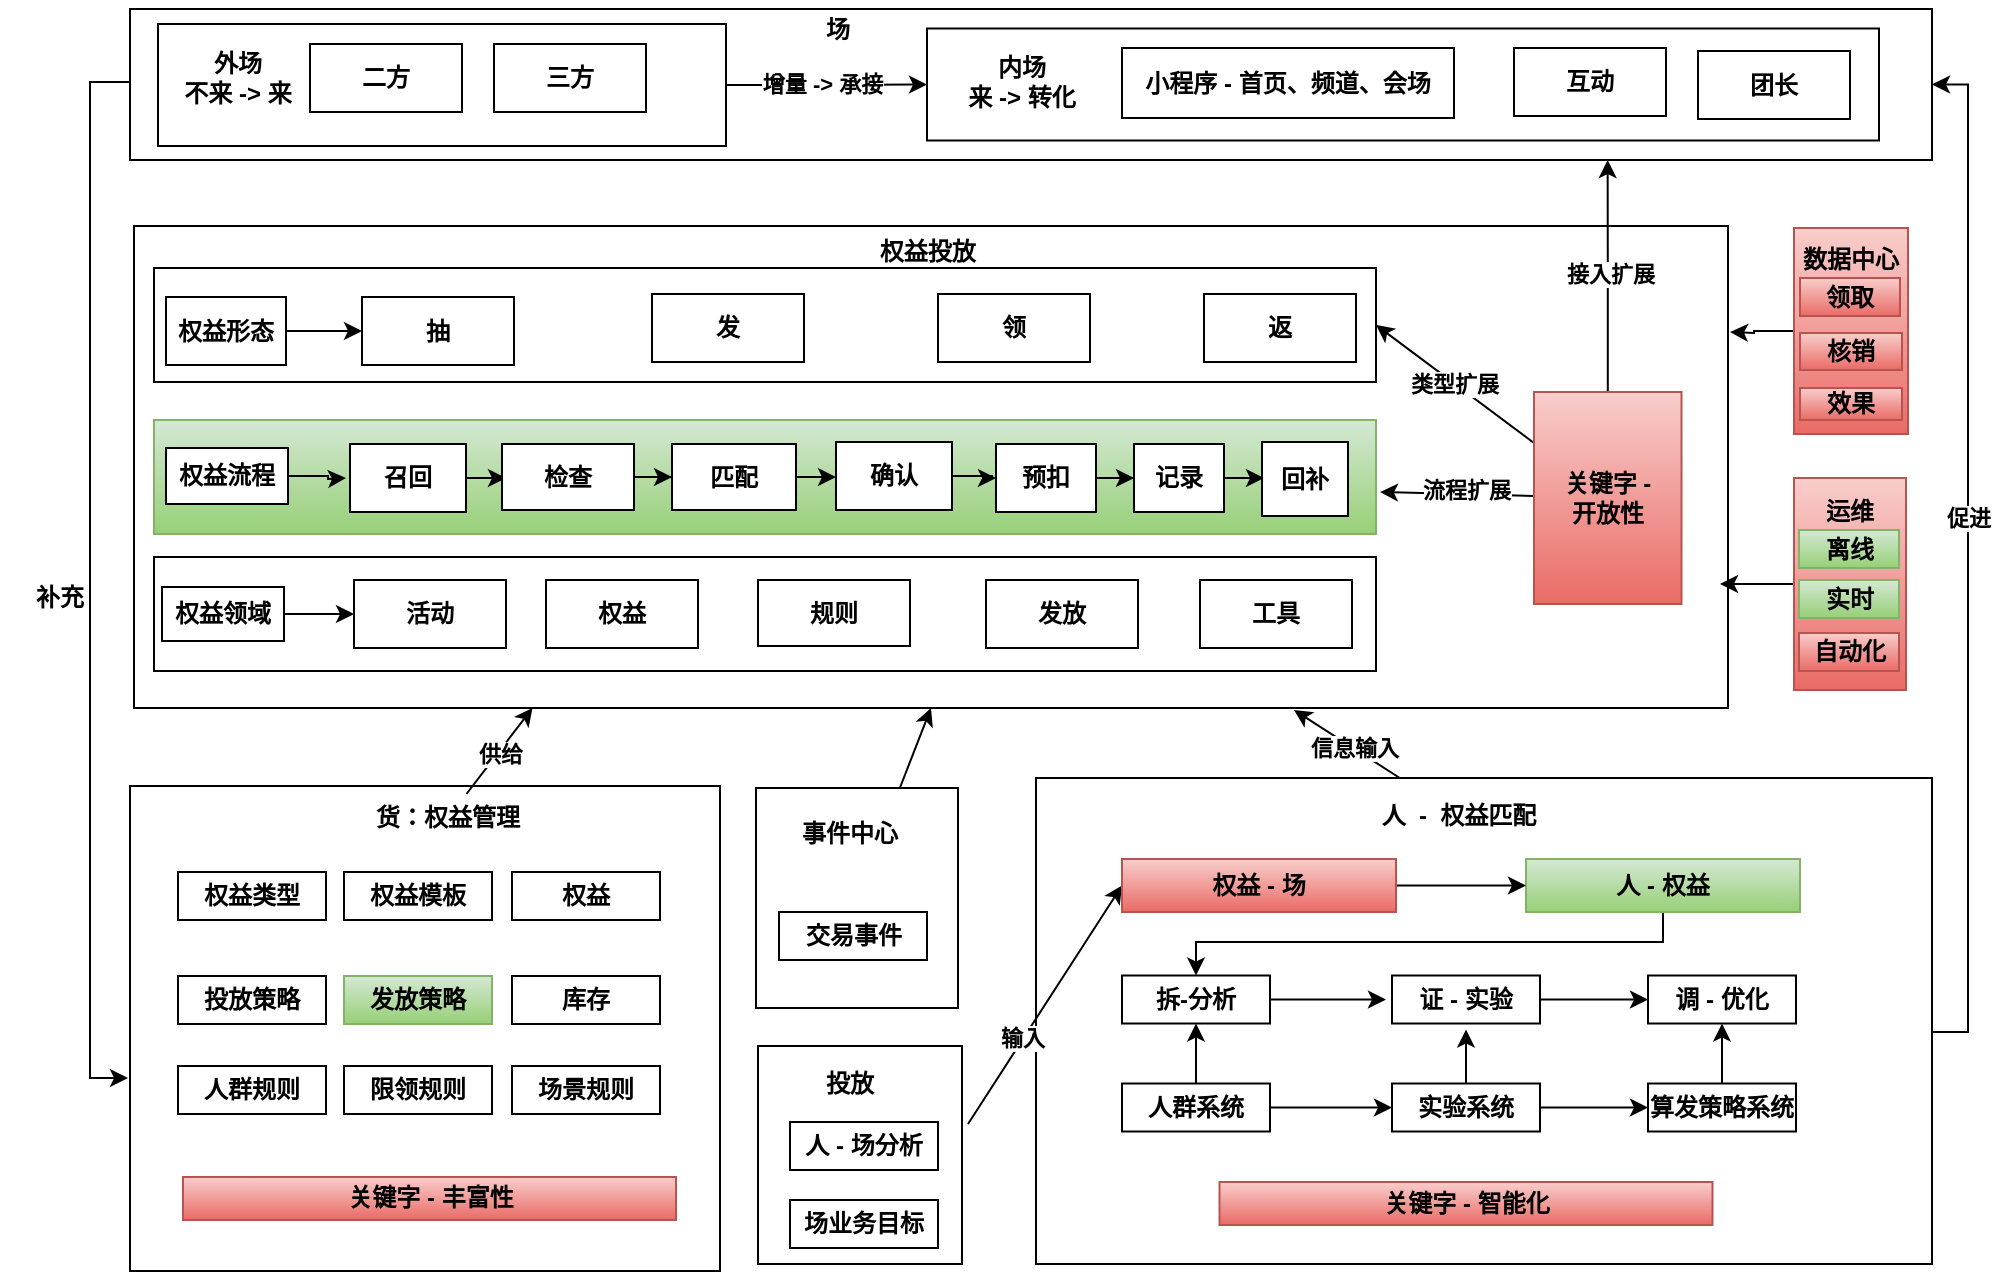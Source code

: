 <mxfile version="21.1.4" type="github" pages="2">
  <diagram name="第 1 页" id="Gara6Eefkx1G8ZgkLCB0">
    <mxGraphModel dx="1242" dy="713" grid="0" gridSize="10" guides="1" tooltips="1" connect="1" arrows="1" fold="1" page="1" pageScale="1" pageWidth="1169" pageHeight="1654" math="0" shadow="0">
      <root>
        <mxCell id="0" />
        <mxCell id="1" parent="0" />
        <mxCell id="Y0EksiwexTorMI2MB5jG-3" value="权益投放&amp;nbsp;&lt;br&gt;&lt;br&gt;&lt;br&gt;&lt;br&gt;&lt;br&gt;&lt;br&gt;&lt;br&gt;&lt;br&gt;&lt;br&gt;&lt;br&gt;&lt;br&gt;&lt;br&gt;&lt;br&gt;&lt;br&gt;&lt;br&gt;&lt;br&gt;" style="rounded=0;whiteSpace=wrap;html=1;fontStyle=1" vertex="1" parent="1">
          <mxGeometry x="137" y="157" width="797" height="241" as="geometry" />
        </mxCell>
        <mxCell id="Y0EksiwexTorMI2MB5jG-69" style="edgeStyle=orthogonalEdgeStyle;rounded=0;orthogonalLoop=1;jettySize=auto;html=1;fontStyle=1" edge="1" parent="1" source="Y0EksiwexTorMI2MB5jG-4">
          <mxGeometry relative="1" as="geometry">
            <mxPoint x="134" y="583" as="targetPoint" />
            <Array as="points">
              <mxPoint x="115" y="85" />
              <mxPoint x="115" y="583" />
            </Array>
          </mxGeometry>
        </mxCell>
        <mxCell id="Y0EksiwexTorMI2MB5jG-4" value="" style="rounded=0;whiteSpace=wrap;html=1;fontStyle=1" vertex="1" parent="1">
          <mxGeometry x="135" y="48.5" width="901" height="75.5" as="geometry" />
        </mxCell>
        <mxCell id="Y0EksiwexTorMI2MB5jG-64" style="edgeStyle=orthogonalEdgeStyle;rounded=0;orthogonalLoop=1;jettySize=auto;html=1;entryX=0;entryY=0.5;entryDx=0;entryDy=0;fontStyle=1" edge="1" parent="1" source="Y0EksiwexTorMI2MB5jG-54" target="Y0EksiwexTorMI2MB5jG-60">
          <mxGeometry relative="1" as="geometry" />
        </mxCell>
        <mxCell id="Y0EksiwexTorMI2MB5jG-67" value="增量 -&amp;gt; 承接" style="edgeLabel;html=1;align=center;verticalAlign=middle;resizable=0;points=[];fontStyle=1" vertex="1" connectable="0" parent="Y0EksiwexTorMI2MB5jG-64">
          <mxGeometry x="-0.05" y="1" relative="1" as="geometry">
            <mxPoint as="offset" />
          </mxGeometry>
        </mxCell>
        <mxCell id="Y0EksiwexTorMI2MB5jG-54" value="" style="rounded=0;whiteSpace=wrap;html=1;fontStyle=1" vertex="1" parent="1">
          <mxGeometry x="149" y="56" width="284" height="61" as="geometry" />
        </mxCell>
        <mxCell id="Y0EksiwexTorMI2MB5jG-56" value="三方" style="rounded=0;whiteSpace=wrap;html=1;fontStyle=1" vertex="1" parent="1">
          <mxGeometry x="317" y="66" width="76" height="34" as="geometry" />
        </mxCell>
        <mxCell id="Y0EksiwexTorMI2MB5jG-57" value="二方" style="rounded=0;whiteSpace=wrap;html=1;fontStyle=1" vertex="1" parent="1">
          <mxGeometry x="225" y="66" width="76" height="34" as="geometry" />
        </mxCell>
        <mxCell id="Y0EksiwexTorMI2MB5jG-58" value="外场&lt;br&gt;不来 -&amp;gt; 来" style="text;html=1;strokeColor=none;fillColor=none;align=center;verticalAlign=middle;whiteSpace=wrap;rounded=0;fontStyle=1" vertex="1" parent="1">
          <mxGeometry x="159" y="68" width="60" height="30" as="geometry" />
        </mxCell>
        <mxCell id="Y0EksiwexTorMI2MB5jG-60" value="" style="rounded=0;whiteSpace=wrap;html=1;fontStyle=1" vertex="1" parent="1">
          <mxGeometry x="533.5" y="58.25" width="476" height="56" as="geometry" />
        </mxCell>
        <mxCell id="Y0EksiwexTorMI2MB5jG-46" value="小程序 - 首页、频道、会场" style="rounded=0;whiteSpace=wrap;html=1;fontStyle=1" vertex="1" parent="1">
          <mxGeometry x="631" y="68" width="166" height="35" as="geometry" />
        </mxCell>
        <mxCell id="Y0EksiwexTorMI2MB5jG-51" value="团长" style="rounded=0;whiteSpace=wrap;html=1;fontStyle=1" vertex="1" parent="1">
          <mxGeometry x="919" y="69.5" width="76" height="34" as="geometry" />
        </mxCell>
        <mxCell id="Y0EksiwexTorMI2MB5jG-62" value="内场&lt;br&gt;来 -&amp;gt; 转化" style="text;html=1;strokeColor=none;fillColor=none;align=center;verticalAlign=middle;whiteSpace=wrap;rounded=0;fontStyle=1" vertex="1" parent="1">
          <mxGeometry x="551" y="69.5" width="60" height="30" as="geometry" />
        </mxCell>
        <mxCell id="Y0EksiwexTorMI2MB5jG-71" value="场" style="text;html=1;strokeColor=none;fillColor=none;align=center;verticalAlign=middle;whiteSpace=wrap;rounded=0;fontStyle=1" vertex="1" parent="1">
          <mxGeometry x="459" y="44" width="60" height="30" as="geometry" />
        </mxCell>
        <mxCell id="Y0EksiwexTorMI2MB5jG-110" style="rounded=0;orthogonalLoop=1;jettySize=auto;html=1;fontStyle=1" edge="1" parent="1" source="Y0EksiwexTorMI2MB5jG-95">
          <mxGeometry relative="1" as="geometry">
            <mxPoint x="760" y="290" as="targetPoint" />
          </mxGeometry>
        </mxCell>
        <mxCell id="Y0EksiwexTorMI2MB5jG-112" value="流程扩展" style="edgeLabel;html=1;align=center;verticalAlign=middle;resizable=0;points=[];fontStyle=1" vertex="1" connectable="0" parent="Y0EksiwexTorMI2MB5jG-110">
          <mxGeometry x="-0.117" y="-2" relative="1" as="geometry">
            <mxPoint as="offset" />
          </mxGeometry>
        </mxCell>
        <mxCell id="Y0EksiwexTorMI2MB5jG-111" value="类型扩展" style="rounded=0;orthogonalLoop=1;jettySize=auto;html=1;entryX=1;entryY=0.5;entryDx=0;entryDy=0;fontStyle=1" edge="1" parent="1" source="Y0EksiwexTorMI2MB5jG-95" target="Y0EksiwexTorMI2MB5jG-105">
          <mxGeometry relative="1" as="geometry" />
        </mxCell>
        <mxCell id="Y0EksiwexTorMI2MB5jG-196" style="edgeStyle=orthogonalEdgeStyle;rounded=0;orthogonalLoop=1;jettySize=auto;html=1;entryX=0.82;entryY=1;entryDx=0;entryDy=0;entryPerimeter=0;fontStyle=1" edge="1" parent="1" source="Y0EksiwexTorMI2MB5jG-95" target="Y0EksiwexTorMI2MB5jG-4">
          <mxGeometry relative="1" as="geometry">
            <mxPoint x="885" y="122" as="targetPoint" />
          </mxGeometry>
        </mxCell>
        <mxCell id="Y0EksiwexTorMI2MB5jG-197" value="接入扩展" style="edgeLabel;html=1;align=center;verticalAlign=middle;resizable=0;points=[];fontStyle=1" vertex="1" connectable="0" parent="Y0EksiwexTorMI2MB5jG-196">
          <mxGeometry x="-0.002" y="-1" relative="1" as="geometry">
            <mxPoint y="-1" as="offset" />
          </mxGeometry>
        </mxCell>
        <mxCell id="Y0EksiwexTorMI2MB5jG-95" value="关键字 - &lt;br&gt;开放性" style="rounded=0;whiteSpace=wrap;html=1;fillColor=#f8cecc;strokeColor=#b85450;gradientColor=#ea6b66;fontStyle=1" vertex="1" parent="1">
          <mxGeometry x="837" y="240" width="73.75" height="106" as="geometry" />
        </mxCell>
        <mxCell id="Y0EksiwexTorMI2MB5jG-105" value="" style="rounded=0;whiteSpace=wrap;html=1;fontStyle=1" vertex="1" parent="1">
          <mxGeometry x="147" y="178" width="611" height="57" as="geometry" />
        </mxCell>
        <mxCell id="Y0EksiwexTorMI2MB5jG-27" value="抽" style="rounded=0;whiteSpace=wrap;html=1;fontStyle=1" vertex="1" parent="1">
          <mxGeometry x="251" y="192.5" width="76" height="34" as="geometry" />
        </mxCell>
        <mxCell id="Y0EksiwexTorMI2MB5jG-29" value="发" style="rounded=0;whiteSpace=wrap;html=1;fontStyle=1" vertex="1" parent="1">
          <mxGeometry x="396" y="191" width="76" height="34" as="geometry" />
        </mxCell>
        <mxCell id="Y0EksiwexTorMI2MB5jG-30" value="领" style="rounded=0;whiteSpace=wrap;html=1;fontStyle=1" vertex="1" parent="1">
          <mxGeometry x="539" y="191" width="76" height="34" as="geometry" />
        </mxCell>
        <mxCell id="Y0EksiwexTorMI2MB5jG-31" value="返" style="rounded=0;whiteSpace=wrap;html=1;fontStyle=1" vertex="1" parent="1">
          <mxGeometry x="672" y="191" width="76" height="34" as="geometry" />
        </mxCell>
        <mxCell id="Y0EksiwexTorMI2MB5jG-92" value="" style="edgeStyle=orthogonalEdgeStyle;rounded=0;orthogonalLoop=1;jettySize=auto;html=1;fontStyle=1" edge="1" parent="1" source="Y0EksiwexTorMI2MB5jG-73" target="Y0EksiwexTorMI2MB5jG-27">
          <mxGeometry relative="1" as="geometry" />
        </mxCell>
        <mxCell id="Y0EksiwexTorMI2MB5jG-73" value="权益形态" style="rounded=0;whiteSpace=wrap;html=1;fontStyle=1" vertex="1" parent="1">
          <mxGeometry x="153" y="192.5" width="60" height="34" as="geometry" />
        </mxCell>
        <mxCell id="Y0EksiwexTorMI2MB5jG-89" style="edgeStyle=orthogonalEdgeStyle;rounded=0;orthogonalLoop=1;jettySize=auto;html=1;exitX=0.5;exitY=1;exitDx=0;exitDy=0;fontStyle=1" edge="1" parent="1" source="Y0EksiwexTorMI2MB5jG-27" target="Y0EksiwexTorMI2MB5jG-27">
          <mxGeometry relative="1" as="geometry" />
        </mxCell>
        <mxCell id="Y0EksiwexTorMI2MB5jG-106" value="" style="rounded=0;whiteSpace=wrap;html=1;fillColor=#d5e8d4;gradientColor=#97d077;strokeColor=#82b366;fontStyle=1" vertex="1" parent="1">
          <mxGeometry x="147" y="254" width="611" height="57" as="geometry" />
        </mxCell>
        <mxCell id="Y0EksiwexTorMI2MB5jG-82" value="" style="edgeStyle=orthogonalEdgeStyle;rounded=0;orthogonalLoop=1;jettySize=auto;html=1;fontStyle=1" edge="1" parent="1" source="Y0EksiwexTorMI2MB5jG-37" target="Y0EksiwexTorMI2MB5jG-38">
          <mxGeometry relative="1" as="geometry" />
        </mxCell>
        <mxCell id="Y0EksiwexTorMI2MB5jG-37" value="召回" style="rounded=0;whiteSpace=wrap;html=1;fontStyle=1" vertex="1" parent="1">
          <mxGeometry x="245" y="266" width="58" height="34" as="geometry" />
        </mxCell>
        <mxCell id="Y0EksiwexTorMI2MB5jG-83" value="" style="edgeStyle=orthogonalEdgeStyle;rounded=0;orthogonalLoop=1;jettySize=auto;html=1;fontStyle=1" edge="1" parent="1" source="Y0EksiwexTorMI2MB5jG-38" target="Y0EksiwexTorMI2MB5jG-39">
          <mxGeometry relative="1" as="geometry" />
        </mxCell>
        <mxCell id="Y0EksiwexTorMI2MB5jG-38" value="检查" style="rounded=0;whiteSpace=wrap;html=1;fontStyle=1" vertex="1" parent="1">
          <mxGeometry x="321" y="266" width="66" height="33" as="geometry" />
        </mxCell>
        <mxCell id="Y0EksiwexTorMI2MB5jG-84" value="" style="edgeStyle=orthogonalEdgeStyle;rounded=0;orthogonalLoop=1;jettySize=auto;html=1;fontStyle=1" edge="1" parent="1" source="Y0EksiwexTorMI2MB5jG-39" target="Y0EksiwexTorMI2MB5jG-40">
          <mxGeometry relative="1" as="geometry" />
        </mxCell>
        <mxCell id="Y0EksiwexTorMI2MB5jG-39" value="匹配" style="rounded=0;whiteSpace=wrap;html=1;fontStyle=1" vertex="1" parent="1">
          <mxGeometry x="406" y="266" width="62" height="33" as="geometry" />
        </mxCell>
        <mxCell id="Y0EksiwexTorMI2MB5jG-85" value="" style="edgeStyle=orthogonalEdgeStyle;rounded=0;orthogonalLoop=1;jettySize=auto;html=1;fontStyle=1" edge="1" parent="1" source="Y0EksiwexTorMI2MB5jG-40" target="Y0EksiwexTorMI2MB5jG-41">
          <mxGeometry relative="1" as="geometry" />
        </mxCell>
        <mxCell id="Y0EksiwexTorMI2MB5jG-40" value="确认" style="rounded=0;whiteSpace=wrap;html=1;fontStyle=1" vertex="1" parent="1">
          <mxGeometry x="488" y="265" width="58" height="34" as="geometry" />
        </mxCell>
        <mxCell id="Y0EksiwexTorMI2MB5jG-86" value="" style="edgeStyle=orthogonalEdgeStyle;rounded=0;orthogonalLoop=1;jettySize=auto;html=1;fontStyle=1" edge="1" parent="1" source="Y0EksiwexTorMI2MB5jG-41" target="Y0EksiwexTorMI2MB5jG-42">
          <mxGeometry relative="1" as="geometry" />
        </mxCell>
        <mxCell id="Y0EksiwexTorMI2MB5jG-41" value="预扣" style="rounded=0;whiteSpace=wrap;html=1;fontStyle=1" vertex="1" parent="1">
          <mxGeometry x="568" y="266" width="50" height="34" as="geometry" />
        </mxCell>
        <mxCell id="Y0EksiwexTorMI2MB5jG-87" value="" style="edgeStyle=orthogonalEdgeStyle;rounded=0;orthogonalLoop=1;jettySize=auto;html=1;fontStyle=1" edge="1" parent="1" source="Y0EksiwexTorMI2MB5jG-42" target="Y0EksiwexTorMI2MB5jG-43">
          <mxGeometry relative="1" as="geometry" />
        </mxCell>
        <mxCell id="Y0EksiwexTorMI2MB5jG-42" value="记录" style="rounded=0;whiteSpace=wrap;html=1;fontStyle=1" vertex="1" parent="1">
          <mxGeometry x="637" y="266" width="45" height="34" as="geometry" />
        </mxCell>
        <mxCell id="Y0EksiwexTorMI2MB5jG-43" value="回补" style="rounded=0;whiteSpace=wrap;html=1;fontStyle=1" vertex="1" parent="1">
          <mxGeometry x="701" y="265" width="43" height="37" as="geometry" />
        </mxCell>
        <mxCell id="Y0EksiwexTorMI2MB5jG-70" value="补充" style="text;html=1;strokeColor=none;fillColor=none;align=center;verticalAlign=middle;whiteSpace=wrap;rounded=0;fontStyle=1" vertex="1" parent="1">
          <mxGeometry x="70" y="328" width="60" height="30" as="geometry" />
        </mxCell>
        <mxCell id="Y0EksiwexTorMI2MB5jG-108" value="" style="edgeStyle=orthogonalEdgeStyle;rounded=0;orthogonalLoop=1;jettySize=auto;html=1;fontStyle=1" edge="1" parent="1" source="Y0EksiwexTorMI2MB5jG-76">
          <mxGeometry relative="1" as="geometry">
            <mxPoint x="243" y="283" as="targetPoint" />
          </mxGeometry>
        </mxCell>
        <mxCell id="Y0EksiwexTorMI2MB5jG-76" value="权益流程" style="rounded=0;whiteSpace=wrap;html=1;fontStyle=1" vertex="1" parent="1">
          <mxGeometry x="153" y="268" width="61" height="28" as="geometry" />
        </mxCell>
        <mxCell id="Y0EksiwexTorMI2MB5jG-88" style="edgeStyle=orthogonalEdgeStyle;rounded=0;orthogonalLoop=1;jettySize=auto;html=1;exitX=0.5;exitY=1;exitDx=0;exitDy=0;fontStyle=1" edge="1" parent="1">
          <mxGeometry relative="1" as="geometry">
            <mxPoint x="595" y="308" as="sourcePoint" />
            <mxPoint x="595" y="308" as="targetPoint" />
          </mxGeometry>
        </mxCell>
        <mxCell id="Y0EksiwexTorMI2MB5jG-109" value="" style="rounded=0;whiteSpace=wrap;html=1;fontStyle=1" vertex="1" parent="1">
          <mxGeometry x="147" y="322.5" width="611" height="57" as="geometry" />
        </mxCell>
        <mxCell id="Y0EksiwexTorMI2MB5jG-32" value="规则" style="rounded=0;whiteSpace=wrap;html=1;fontStyle=1" vertex="1" parent="1">
          <mxGeometry x="449" y="334" width="76" height="33" as="geometry" />
        </mxCell>
        <mxCell id="Y0EksiwexTorMI2MB5jG-33" value="发放" style="rounded=0;whiteSpace=wrap;html=1;fontStyle=1" vertex="1" parent="1">
          <mxGeometry x="563" y="334" width="76" height="34" as="geometry" />
        </mxCell>
        <mxCell id="Y0EksiwexTorMI2MB5jG-34" value="活动" style="rounded=0;whiteSpace=wrap;html=1;fontStyle=1" vertex="1" parent="1">
          <mxGeometry x="247" y="334" width="76" height="34" as="geometry" />
        </mxCell>
        <mxCell id="Y0EksiwexTorMI2MB5jG-35" value="工具" style="rounded=0;whiteSpace=wrap;html=1;fontStyle=1" vertex="1" parent="1">
          <mxGeometry x="670" y="334" width="76" height="34" as="geometry" />
        </mxCell>
        <mxCell id="Y0EksiwexTorMI2MB5jG-36" value="权益" style="rounded=0;whiteSpace=wrap;html=1;fontStyle=1" vertex="1" parent="1">
          <mxGeometry x="343" y="334" width="76" height="34" as="geometry" />
        </mxCell>
        <mxCell id="Y0EksiwexTorMI2MB5jG-80" value="" style="edgeStyle=orthogonalEdgeStyle;rounded=0;orthogonalLoop=1;jettySize=auto;html=1;fontStyle=1" edge="1" parent="1" source="Y0EksiwexTorMI2MB5jG-75" target="Y0EksiwexTorMI2MB5jG-34">
          <mxGeometry relative="1" as="geometry" />
        </mxCell>
        <mxCell id="Y0EksiwexTorMI2MB5jG-75" value="权益领域" style="rounded=0;whiteSpace=wrap;html=1;fontStyle=1" vertex="1" parent="1">
          <mxGeometry x="151" y="337.5" width="61" height="27" as="geometry" />
        </mxCell>
        <mxCell id="Y0EksiwexTorMI2MB5jG-142" value="" style="edgeStyle=orthogonalEdgeStyle;rounded=0;orthogonalLoop=1;jettySize=auto;html=1;fontStyle=1" edge="1" parent="1" source="Y0EksiwexTorMI2MB5jG-129">
          <mxGeometry relative="1" as="geometry">
            <mxPoint x="935" y="210" as="targetPoint" />
          </mxGeometry>
        </mxCell>
        <mxCell id="Y0EksiwexTorMI2MB5jG-129" value="数据中心&lt;br&gt;&lt;br&gt;&lt;br&gt;&lt;br&gt;&lt;br&gt;&lt;br&gt;" style="rounded=0;whiteSpace=wrap;html=1;fillColor=#f8cecc;gradientColor=#ea6b66;strokeColor=#b85450;fontStyle=1" vertex="1" parent="1">
          <mxGeometry x="967" y="158" width="57" height="103" as="geometry" />
        </mxCell>
        <mxCell id="Y0EksiwexTorMI2MB5jG-143" value="" style="edgeStyle=orthogonalEdgeStyle;rounded=0;orthogonalLoop=1;jettySize=auto;html=1;fontStyle=1" edge="1" parent="1" source="Y0EksiwexTorMI2MB5jG-131">
          <mxGeometry relative="1" as="geometry">
            <mxPoint x="930" y="336" as="targetPoint" />
          </mxGeometry>
        </mxCell>
        <mxCell id="Y0EksiwexTorMI2MB5jG-131" value="运维&lt;br&gt;&lt;br&gt;&lt;br&gt;&lt;br&gt;&lt;br&gt;&lt;br&gt;" style="rounded=0;whiteSpace=wrap;html=1;fillColor=#f8cecc;gradientColor=#ea6b66;strokeColor=#b85450;fontStyle=1" vertex="1" parent="1">
          <mxGeometry x="967" y="283" width="56" height="106" as="geometry" />
        </mxCell>
        <mxCell id="Y0EksiwexTorMI2MB5jG-134" value="领取" style="rounded=0;whiteSpace=wrap;html=1;fillColor=#f8cecc;gradientColor=#ea6b66;strokeColor=#b85450;fontStyle=1" vertex="1" parent="1">
          <mxGeometry x="970" y="183" width="50" height="19" as="geometry" />
        </mxCell>
        <mxCell id="Y0EksiwexTorMI2MB5jG-135" value="核销" style="rounded=0;whiteSpace=wrap;html=1;fillColor=#f8cecc;gradientColor=#ea6b66;strokeColor=#b85450;fontStyle=1" vertex="1" parent="1">
          <mxGeometry x="970" y="210.5" width="51" height="18.5" as="geometry" />
        </mxCell>
        <mxCell id="Y0EksiwexTorMI2MB5jG-136" value="效果" style="rounded=0;whiteSpace=wrap;html=1;fillColor=#f8cecc;gradientColor=#ea6b66;strokeColor=#b85450;fontStyle=1" vertex="1" parent="1">
          <mxGeometry x="970" y="238" width="51" height="16" as="geometry" />
        </mxCell>
        <mxCell id="Y0EksiwexTorMI2MB5jG-138" value="离线" style="rounded=0;whiteSpace=wrap;html=1;fillColor=#d5e8d4;gradientColor=#97d077;strokeColor=#82b366;fontStyle=1" vertex="1" parent="1">
          <mxGeometry x="969.5" y="309" width="50" height="19" as="geometry" />
        </mxCell>
        <mxCell id="Y0EksiwexTorMI2MB5jG-140" value="实时" style="rounded=0;whiteSpace=wrap;html=1;fillColor=#d5e8d4;gradientColor=#97d077;strokeColor=#82b366;fontStyle=1" vertex="1" parent="1">
          <mxGeometry x="969.5" y="334" width="50" height="19" as="geometry" />
        </mxCell>
        <mxCell id="Y0EksiwexTorMI2MB5jG-141" value="自动化" style="rounded=0;whiteSpace=wrap;html=1;fillColor=#f8cecc;gradientColor=#ea6b66;strokeColor=#b85450;fontStyle=1" vertex="1" parent="1">
          <mxGeometry x="969.5" y="360.5" width="50" height="19" as="geometry" />
        </mxCell>
        <mxCell id="Y0EksiwexTorMI2MB5jG-146" value="互动" style="rounded=0;whiteSpace=wrap;html=1;fontStyle=1" vertex="1" parent="1">
          <mxGeometry x="827" y="68" width="76" height="34" as="geometry" />
        </mxCell>
        <mxCell id="Y0EksiwexTorMI2MB5jG-180" value="" style="rounded=0;orthogonalLoop=1;jettySize=auto;html=1;fontStyle=1" edge="1" parent="1">
          <mxGeometry relative="1" as="geometry">
            <mxPoint x="773" y="435" as="sourcePoint" />
            <mxPoint x="717" y="399" as="targetPoint" />
          </mxGeometry>
        </mxCell>
        <mxCell id="Y0EksiwexTorMI2MB5jG-181" value="信息输入" style="edgeLabel;html=1;align=center;verticalAlign=middle;resizable=0;points=[];fontStyle=1" vertex="1" connectable="0" parent="Y0EksiwexTorMI2MB5jG-180">
          <mxGeometry x="-0.062" relative="1" as="geometry">
            <mxPoint as="offset" />
          </mxGeometry>
        </mxCell>
        <mxCell id="Y0EksiwexTorMI2MB5jG-194" style="edgeStyle=orthogonalEdgeStyle;rounded=0;orthogonalLoop=1;jettySize=auto;html=1;entryX=1;entryY=0.5;entryDx=0;entryDy=0;exitX=1;exitY=0.5;exitDx=0;exitDy=0;fontStyle=1" edge="1" parent="1" source="Y0EksiwexTorMI2MB5jG-147" target="Y0EksiwexTorMI2MB5jG-4">
          <mxGeometry relative="1" as="geometry">
            <Array as="points">
              <mxPoint x="1054" y="560" />
              <mxPoint x="1054" y="86" />
            </Array>
          </mxGeometry>
        </mxCell>
        <mxCell id="Y0EksiwexTorMI2MB5jG-195" value="促进" style="edgeLabel;html=1;align=center;verticalAlign=middle;resizable=0;points=[];fontStyle=1" vertex="1" connectable="0" parent="Y0EksiwexTorMI2MB5jG-194">
          <mxGeometry x="0.088" relative="1" as="geometry">
            <mxPoint as="offset" />
          </mxGeometry>
        </mxCell>
        <mxCell id="Y0EksiwexTorMI2MB5jG-147" value="" style="rounded=0;whiteSpace=wrap;html=1;fontStyle=1" vertex="1" parent="1">
          <mxGeometry x="588" y="433" width="448" height="243" as="geometry" />
        </mxCell>
        <mxCell id="Y0EksiwexTorMI2MB5jG-150" value="" style="rounded=0;whiteSpace=wrap;html=1;fontStyle=1" vertex="1" parent="1">
          <mxGeometry x="135" y="437" width="295" height="242.5" as="geometry" />
        </mxCell>
        <mxCell id="Y0EksiwexTorMI2MB5jG-5" value="权益类型" style="rounded=0;whiteSpace=wrap;html=1;fontStyle=1" vertex="1" parent="1">
          <mxGeometry x="159" y="480" width="74" height="24" as="geometry" />
        </mxCell>
        <mxCell id="Y0EksiwexTorMI2MB5jG-6" value="权益模板" style="rounded=0;whiteSpace=wrap;html=1;fontStyle=1" vertex="1" parent="1">
          <mxGeometry x="242" y="480" width="74" height="24" as="geometry" />
        </mxCell>
        <mxCell id="Y0EksiwexTorMI2MB5jG-8" value="权益" style="rounded=0;whiteSpace=wrap;html=1;fontStyle=1" vertex="1" parent="1">
          <mxGeometry x="326" y="480" width="74" height="24" as="geometry" />
        </mxCell>
        <mxCell id="Y0EksiwexTorMI2MB5jG-9" value="投放策略" style="rounded=0;whiteSpace=wrap;html=1;fontStyle=1" vertex="1" parent="1">
          <mxGeometry x="159" y="532" width="74" height="24" as="geometry" />
        </mxCell>
        <mxCell id="Y0EksiwexTorMI2MB5jG-10" value="发放策略" style="rounded=0;whiteSpace=wrap;html=1;fillColor=#d5e8d4;gradientColor=#97d077;strokeColor=#82b366;fontStyle=1" vertex="1" parent="1">
          <mxGeometry x="242" y="532" width="74" height="24" as="geometry" />
        </mxCell>
        <mxCell id="Y0EksiwexTorMI2MB5jG-12" value="库存" style="rounded=0;whiteSpace=wrap;html=1;fontStyle=1" vertex="1" parent="1">
          <mxGeometry x="326" y="532" width="74" height="24" as="geometry" />
        </mxCell>
        <mxCell id="Y0EksiwexTorMI2MB5jG-14" value="人群规则" style="rounded=0;whiteSpace=wrap;html=1;fontStyle=1" vertex="1" parent="1">
          <mxGeometry x="159" y="577" width="74" height="24" as="geometry" />
        </mxCell>
        <mxCell id="Y0EksiwexTorMI2MB5jG-15" value="限领规则" style="rounded=0;whiteSpace=wrap;html=1;fontStyle=1" vertex="1" parent="1">
          <mxGeometry x="242" y="577" width="74" height="24" as="geometry" />
        </mxCell>
        <mxCell id="Y0EksiwexTorMI2MB5jG-16" value="场景规则" style="rounded=0;whiteSpace=wrap;html=1;fontStyle=1" vertex="1" parent="1">
          <mxGeometry x="326" y="577" width="74" height="24" as="geometry" />
        </mxCell>
        <mxCell id="Y0EksiwexTorMI2MB5jG-155" value="" style="rounded=0;orthogonalLoop=1;jettySize=auto;html=1;entryX=0.25;entryY=1;entryDx=0;entryDy=0;fontStyle=1" edge="1" parent="1" source="Y0EksiwexTorMI2MB5jG-151" target="Y0EksiwexTorMI2MB5jG-3">
          <mxGeometry relative="1" as="geometry" />
        </mxCell>
        <mxCell id="Y0EksiwexTorMI2MB5jG-156" value="供给" style="edgeLabel;html=1;align=center;verticalAlign=middle;resizable=0;points=[];fontStyle=1" vertex="1" connectable="0" parent="Y0EksiwexTorMI2MB5jG-155">
          <mxGeometry x="-0.036" y="-1" relative="1" as="geometry">
            <mxPoint as="offset" />
          </mxGeometry>
        </mxCell>
        <mxCell id="Y0EksiwexTorMI2MB5jG-151" value="货：权益管理" style="text;html=1;strokeColor=none;fillColor=none;align=center;verticalAlign=middle;whiteSpace=wrap;rounded=0;fontStyle=1" vertex="1" parent="1">
          <mxGeometry x="251" y="441" width="86" height="24" as="geometry" />
        </mxCell>
        <mxCell id="Y0EksiwexTorMI2MB5jG-153" value="关键字 - 丰富性" style="rounded=0;whiteSpace=wrap;html=1;fillColor=#f8cecc;strokeColor=#b85450;gradientColor=#ea6b66;fontStyle=1" vertex="1" parent="1">
          <mxGeometry x="161.5" y="632.5" width="246.5" height="21.5" as="geometry" />
        </mxCell>
        <mxCell id="Y0EksiwexTorMI2MB5jG-198" style="rounded=0;orthogonalLoop=1;jettySize=auto;html=1;entryX=0.5;entryY=1;entryDx=0;entryDy=0;fontStyle=1" edge="1" parent="1" source="Y0EksiwexTorMI2MB5jG-158" target="Y0EksiwexTorMI2MB5jG-3">
          <mxGeometry relative="1" as="geometry" />
        </mxCell>
        <mxCell id="Y0EksiwexTorMI2MB5jG-158" value="" style="rounded=0;whiteSpace=wrap;html=1;fontStyle=1" vertex="1" parent="1">
          <mxGeometry x="448" y="438" width="101" height="110" as="geometry" />
        </mxCell>
        <mxCell id="Y0EksiwexTorMI2MB5jG-160" value="事件中心" style="text;html=1;strokeColor=none;fillColor=none;align=center;verticalAlign=middle;whiteSpace=wrap;rounded=0;fontStyle=1" vertex="1" parent="1">
          <mxGeometry x="465" y="445.5" width="60" height="30" as="geometry" />
        </mxCell>
        <mxCell id="Y0EksiwexTorMI2MB5jG-161" value="交易事件" style="rounded=0;whiteSpace=wrap;html=1;fontStyle=1" vertex="1" parent="1">
          <mxGeometry x="459.5" y="500" width="74" height="24" as="geometry" />
        </mxCell>
        <mxCell id="Y0EksiwexTorMI2MB5jG-203" style="rounded=0;orthogonalLoop=1;jettySize=auto;html=1;entryX=0;entryY=0.5;entryDx=0;entryDy=0;fontStyle=1" edge="1" parent="1" target="Y0EksiwexTorMI2MB5jG-189">
          <mxGeometry relative="1" as="geometry">
            <mxPoint x="554" y="606" as="sourcePoint" />
          </mxGeometry>
        </mxCell>
        <mxCell id="Y0EksiwexTorMI2MB5jG-204" value="输入" style="edgeLabel;html=1;align=center;verticalAlign=middle;resizable=0;points=[];fontStyle=1" vertex="1" connectable="0" parent="Y0EksiwexTorMI2MB5jG-203">
          <mxGeometry x="-0.29" y="1" relative="1" as="geometry">
            <mxPoint as="offset" />
          </mxGeometry>
        </mxCell>
        <mxCell id="Y0EksiwexTorMI2MB5jG-168" value="" style="rounded=0;whiteSpace=wrap;html=1;fontStyle=1" vertex="1" parent="1">
          <mxGeometry x="449" y="567" width="102" height="109" as="geometry" />
        </mxCell>
        <mxCell id="Y0EksiwexTorMI2MB5jG-176" value="投放" style="text;html=1;strokeColor=none;fillColor=none;align=center;verticalAlign=middle;whiteSpace=wrap;rounded=0;fontStyle=1" vertex="1" parent="1">
          <mxGeometry x="465" y="571" width="60" height="30" as="geometry" />
        </mxCell>
        <mxCell id="Y0EksiwexTorMI2MB5jG-207" style="edgeStyle=orthogonalEdgeStyle;rounded=0;orthogonalLoop=1;jettySize=auto;html=1;entryX=0.5;entryY=0;entryDx=0;entryDy=0;fontStyle=1" edge="1" parent="1" source="Y0EksiwexTorMI2MB5jG-188" target="Y0EksiwexTorMI2MB5jG-25">
          <mxGeometry relative="1" as="geometry">
            <Array as="points">
              <mxPoint x="902" y="515" />
              <mxPoint x="668" y="515" />
            </Array>
          </mxGeometry>
        </mxCell>
        <mxCell id="Y0EksiwexTorMI2MB5jG-188" value="人 - 权益" style="rounded=0;whiteSpace=wrap;html=1;fillColor=#d5e8d4;gradientColor=#97d077;strokeColor=#82b366;fontStyle=1" vertex="1" parent="1">
          <mxGeometry x="833" y="473.5" width="137" height="26.5" as="geometry" />
        </mxCell>
        <mxCell id="Y0EksiwexTorMI2MB5jG-167" value="" style="edgeStyle=orthogonalEdgeStyle;rounded=0;orthogonalLoop=1;jettySize=auto;html=1;fontStyle=1" edge="1" parent="1" source="Y0EksiwexTorMI2MB5jG-20" target="Y0EksiwexTorMI2MB5jG-21">
          <mxGeometry relative="1" as="geometry" />
        </mxCell>
        <mxCell id="Y0EksiwexTorMI2MB5jG-20" value="证 - 实验" style="rounded=0;whiteSpace=wrap;html=1;fontStyle=1" vertex="1" parent="1">
          <mxGeometry x="766" y="531.75" width="74" height="24" as="geometry" />
        </mxCell>
        <mxCell id="Y0EksiwexTorMI2MB5jG-21" value="调 - 优化" style="rounded=0;whiteSpace=wrap;html=1;fontStyle=1" vertex="1" parent="1">
          <mxGeometry x="894" y="531.75" width="74" height="24" as="geometry" />
        </mxCell>
        <mxCell id="Y0EksiwexTorMI2MB5jG-169" value="" style="edgeStyle=orthogonalEdgeStyle;rounded=0;orthogonalLoop=1;jettySize=auto;html=1;fontStyle=1" edge="1" parent="1" source="Y0EksiwexTorMI2MB5jG-22" target="Y0EksiwexTorMI2MB5jG-23">
          <mxGeometry relative="1" as="geometry" />
        </mxCell>
        <mxCell id="Y0EksiwexTorMI2MB5jG-171" value="" style="edgeStyle=orthogonalEdgeStyle;rounded=0;orthogonalLoop=1;jettySize=auto;html=1;fontStyle=1" edge="1" parent="1" source="Y0EksiwexTorMI2MB5jG-22" target="Y0EksiwexTorMI2MB5jG-25">
          <mxGeometry relative="1" as="geometry" />
        </mxCell>
        <mxCell id="Y0EksiwexTorMI2MB5jG-22" value="人群系统" style="rounded=0;whiteSpace=wrap;html=1;fontStyle=1" vertex="1" parent="1">
          <mxGeometry x="631" y="585.75" width="74" height="24" as="geometry" />
        </mxCell>
        <mxCell id="Y0EksiwexTorMI2MB5jG-170" value="" style="edgeStyle=orthogonalEdgeStyle;rounded=0;orthogonalLoop=1;jettySize=auto;html=1;fontStyle=1" edge="1" parent="1" source="Y0EksiwexTorMI2MB5jG-23" target="Y0EksiwexTorMI2MB5jG-24">
          <mxGeometry relative="1" as="geometry" />
        </mxCell>
        <mxCell id="Y0EksiwexTorMI2MB5jG-172" value="" style="edgeStyle=orthogonalEdgeStyle;rounded=0;orthogonalLoop=1;jettySize=auto;html=1;fontStyle=1" edge="1" parent="1" source="Y0EksiwexTorMI2MB5jG-23">
          <mxGeometry relative="1" as="geometry">
            <mxPoint x="803" y="558.75" as="targetPoint" />
          </mxGeometry>
        </mxCell>
        <mxCell id="Y0EksiwexTorMI2MB5jG-23" value="实验系统" style="rounded=0;whiteSpace=wrap;html=1;fontStyle=1" vertex="1" parent="1">
          <mxGeometry x="766" y="585.75" width="74" height="24" as="geometry" />
        </mxCell>
        <mxCell id="Y0EksiwexTorMI2MB5jG-173" value="" style="edgeStyle=orthogonalEdgeStyle;rounded=0;orthogonalLoop=1;jettySize=auto;html=1;fontStyle=1" edge="1" parent="1" source="Y0EksiwexTorMI2MB5jG-24" target="Y0EksiwexTorMI2MB5jG-21">
          <mxGeometry relative="1" as="geometry" />
        </mxCell>
        <mxCell id="Y0EksiwexTorMI2MB5jG-24" value="算发策略系统" style="rounded=0;whiteSpace=wrap;html=1;fontStyle=1" vertex="1" parent="1">
          <mxGeometry x="894" y="585.75" width="74" height="24" as="geometry" />
        </mxCell>
        <mxCell id="Y0EksiwexTorMI2MB5jG-166" value="" style="edgeStyle=orthogonalEdgeStyle;rounded=0;orthogonalLoop=1;jettySize=auto;html=1;fontStyle=1" edge="1" parent="1" source="Y0EksiwexTorMI2MB5jG-25">
          <mxGeometry relative="1" as="geometry">
            <mxPoint x="763" y="543.75" as="targetPoint" />
          </mxGeometry>
        </mxCell>
        <mxCell id="Y0EksiwexTorMI2MB5jG-25" value="拆-分析" style="rounded=0;whiteSpace=wrap;html=1;fontStyle=1" vertex="1" parent="1">
          <mxGeometry x="631" y="531.75" width="74" height="24" as="geometry" />
        </mxCell>
        <mxCell id="Y0EksiwexTorMI2MB5jG-162" value="人&amp;nbsp; -&amp;nbsp; 权益匹配" style="text;html=1;strokeColor=none;fillColor=none;align=center;verticalAlign=middle;whiteSpace=wrap;rounded=0;fontStyle=1" vertex="1" parent="1">
          <mxGeometry x="750" y="441" width="99" height="21" as="geometry" />
        </mxCell>
        <mxCell id="Y0EksiwexTorMI2MB5jG-163" value="关键字 - 智能化" style="rounded=0;whiteSpace=wrap;html=1;fillColor=#f8cecc;strokeColor=#b85450;gradientColor=#ea6b66;fontStyle=1" vertex="1" parent="1">
          <mxGeometry x="679.75" y="635" width="246.5" height="21.5" as="geometry" />
        </mxCell>
        <mxCell id="Y0EksiwexTorMI2MB5jG-206" style="edgeStyle=orthogonalEdgeStyle;rounded=0;orthogonalLoop=1;jettySize=auto;html=1;entryX=0;entryY=0.5;entryDx=0;entryDy=0;fontStyle=1" edge="1" parent="1" source="Y0EksiwexTorMI2MB5jG-189" target="Y0EksiwexTorMI2MB5jG-188">
          <mxGeometry relative="1" as="geometry" />
        </mxCell>
        <mxCell id="Y0EksiwexTorMI2MB5jG-189" value="权益 - 场" style="rounded=0;whiteSpace=wrap;html=1;fillColor=#f8cecc;strokeColor=#b85450;gradientColor=#ea6b66;fontStyle=1" vertex="1" parent="1">
          <mxGeometry x="631" y="473.5" width="137" height="26.5" as="geometry" />
        </mxCell>
        <mxCell id="Y0EksiwexTorMI2MB5jG-199" value="人 - 场分析" style="rounded=0;whiteSpace=wrap;html=1;fontStyle=1" vertex="1" parent="1">
          <mxGeometry x="465" y="605" width="74" height="24" as="geometry" />
        </mxCell>
        <mxCell id="Y0EksiwexTorMI2MB5jG-200" value="场业务目标" style="rounded=0;whiteSpace=wrap;html=1;fontStyle=1" vertex="1" parent="1">
          <mxGeometry x="465" y="644" width="74" height="24" as="geometry" />
        </mxCell>
      </root>
    </mxGraphModel>
  </diagram>
  <diagram id="f-9M0xecj2Mi-d5vvMGg" name="第 2 页">
    <mxGraphModel dx="1242" dy="713" grid="0" gridSize="10" guides="1" tooltips="1" connect="1" arrows="1" fold="1" page="1" pageScale="1" pageWidth="1169" pageHeight="1654" math="0" shadow="0">
      <root>
        <mxCell id="0" />
        <mxCell id="1" parent="0" />
      </root>
    </mxGraphModel>
  </diagram>
</mxfile>
